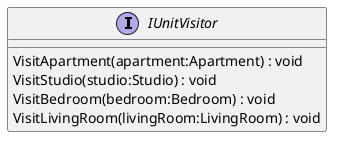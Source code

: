 @startuml
interface IUnitVisitor {
    VisitApartment(apartment:Apartment) : void
    VisitStudio(studio:Studio) : void
    VisitBedroom(bedroom:Bedroom) : void
    VisitLivingRoom(livingRoom:LivingRoom) : void
}
@enduml

